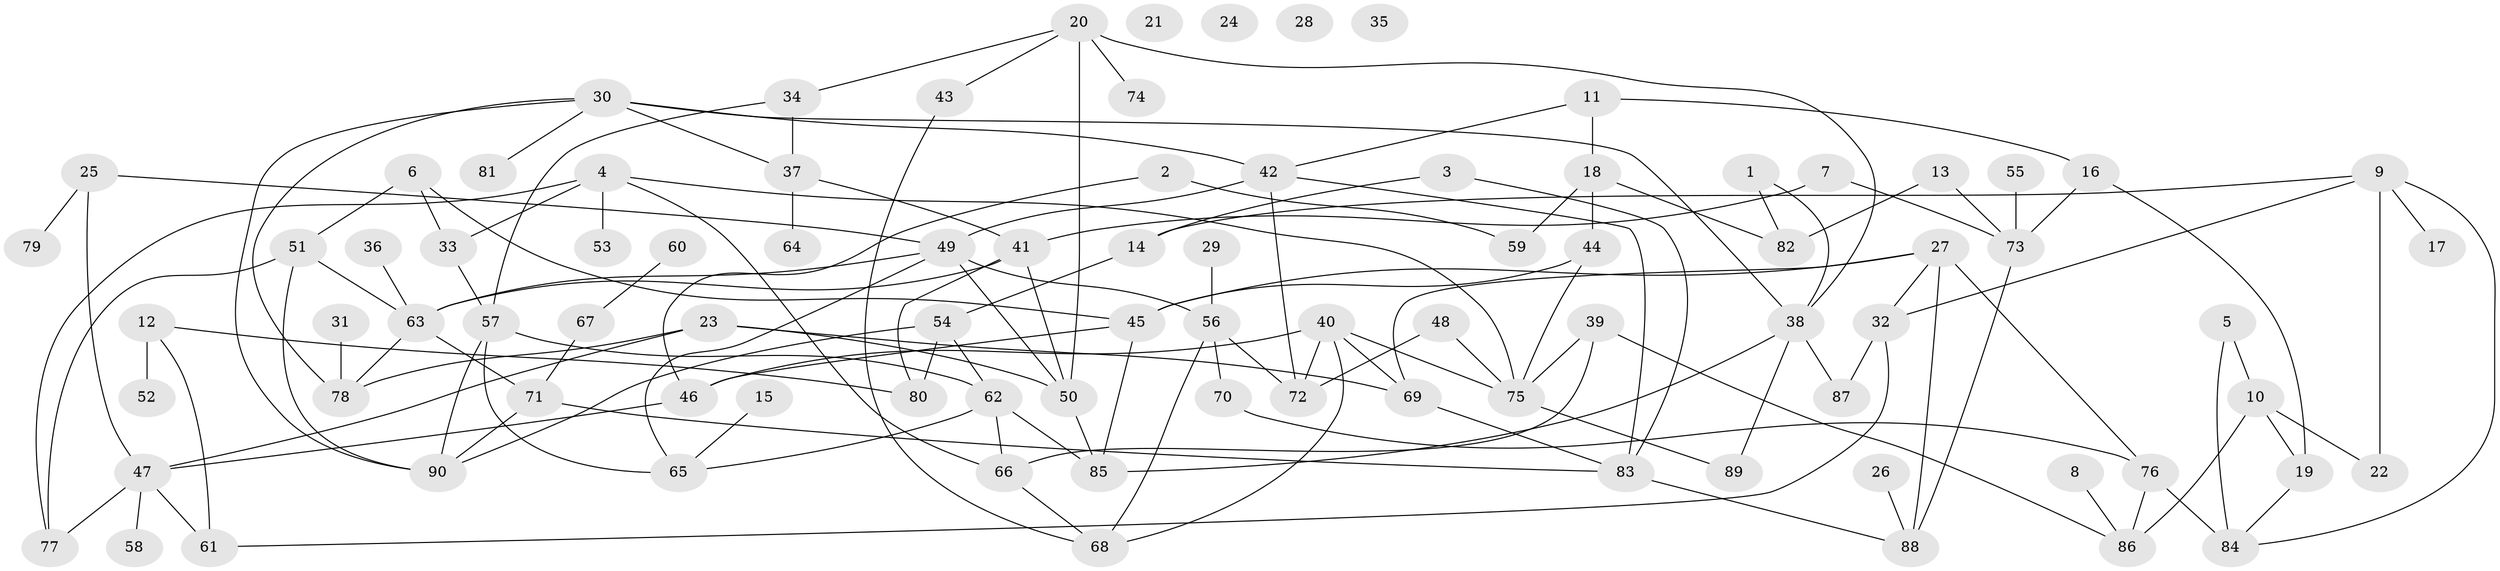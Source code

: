 // Generated by graph-tools (version 1.1) at 2025/33/03/09/25 02:33:44]
// undirected, 90 vertices, 140 edges
graph export_dot {
graph [start="1"]
  node [color=gray90,style=filled];
  1;
  2;
  3;
  4;
  5;
  6;
  7;
  8;
  9;
  10;
  11;
  12;
  13;
  14;
  15;
  16;
  17;
  18;
  19;
  20;
  21;
  22;
  23;
  24;
  25;
  26;
  27;
  28;
  29;
  30;
  31;
  32;
  33;
  34;
  35;
  36;
  37;
  38;
  39;
  40;
  41;
  42;
  43;
  44;
  45;
  46;
  47;
  48;
  49;
  50;
  51;
  52;
  53;
  54;
  55;
  56;
  57;
  58;
  59;
  60;
  61;
  62;
  63;
  64;
  65;
  66;
  67;
  68;
  69;
  70;
  71;
  72;
  73;
  74;
  75;
  76;
  77;
  78;
  79;
  80;
  81;
  82;
  83;
  84;
  85;
  86;
  87;
  88;
  89;
  90;
  1 -- 38;
  1 -- 82;
  2 -- 46;
  2 -- 59;
  3 -- 14;
  3 -- 83;
  4 -- 33;
  4 -- 53;
  4 -- 66;
  4 -- 75;
  4 -- 77;
  5 -- 10;
  5 -- 84;
  6 -- 33;
  6 -- 45;
  6 -- 51;
  7 -- 41;
  7 -- 73;
  8 -- 86;
  9 -- 14;
  9 -- 17;
  9 -- 22;
  9 -- 32;
  9 -- 84;
  10 -- 19;
  10 -- 22;
  10 -- 86;
  11 -- 16;
  11 -- 18;
  11 -- 42;
  12 -- 52;
  12 -- 61;
  12 -- 80;
  13 -- 73;
  13 -- 82;
  14 -- 54;
  15 -- 65;
  16 -- 19;
  16 -- 73;
  18 -- 44;
  18 -- 59;
  18 -- 82;
  19 -- 84;
  20 -- 34;
  20 -- 38;
  20 -- 43;
  20 -- 50;
  20 -- 74;
  23 -- 47;
  23 -- 50;
  23 -- 69;
  23 -- 78;
  25 -- 47;
  25 -- 49;
  25 -- 79;
  26 -- 88;
  27 -- 32;
  27 -- 45;
  27 -- 69;
  27 -- 76;
  27 -- 88;
  29 -- 56;
  30 -- 37;
  30 -- 38;
  30 -- 42;
  30 -- 78;
  30 -- 81;
  30 -- 90;
  31 -- 78;
  32 -- 61;
  32 -- 87;
  33 -- 57;
  34 -- 37;
  34 -- 57;
  36 -- 63;
  37 -- 41;
  37 -- 64;
  38 -- 85;
  38 -- 87;
  38 -- 89;
  39 -- 66;
  39 -- 75;
  39 -- 86;
  40 -- 46;
  40 -- 68;
  40 -- 69;
  40 -- 72;
  40 -- 75;
  41 -- 50;
  41 -- 63;
  41 -- 80;
  42 -- 49;
  42 -- 72;
  42 -- 83;
  43 -- 68;
  44 -- 45;
  44 -- 75;
  45 -- 46;
  45 -- 85;
  46 -- 47;
  47 -- 58;
  47 -- 61;
  47 -- 77;
  48 -- 72;
  48 -- 75;
  49 -- 50;
  49 -- 56;
  49 -- 63;
  49 -- 65;
  50 -- 85;
  51 -- 63;
  51 -- 77;
  51 -- 90;
  54 -- 62;
  54 -- 80;
  54 -- 90;
  55 -- 73;
  56 -- 68;
  56 -- 70;
  56 -- 72;
  57 -- 62;
  57 -- 65;
  57 -- 90;
  60 -- 67;
  62 -- 65;
  62 -- 66;
  62 -- 85;
  63 -- 71;
  63 -- 78;
  66 -- 68;
  67 -- 71;
  69 -- 83;
  70 -- 76;
  71 -- 83;
  71 -- 90;
  73 -- 88;
  75 -- 89;
  76 -- 84;
  76 -- 86;
  83 -- 88;
}
